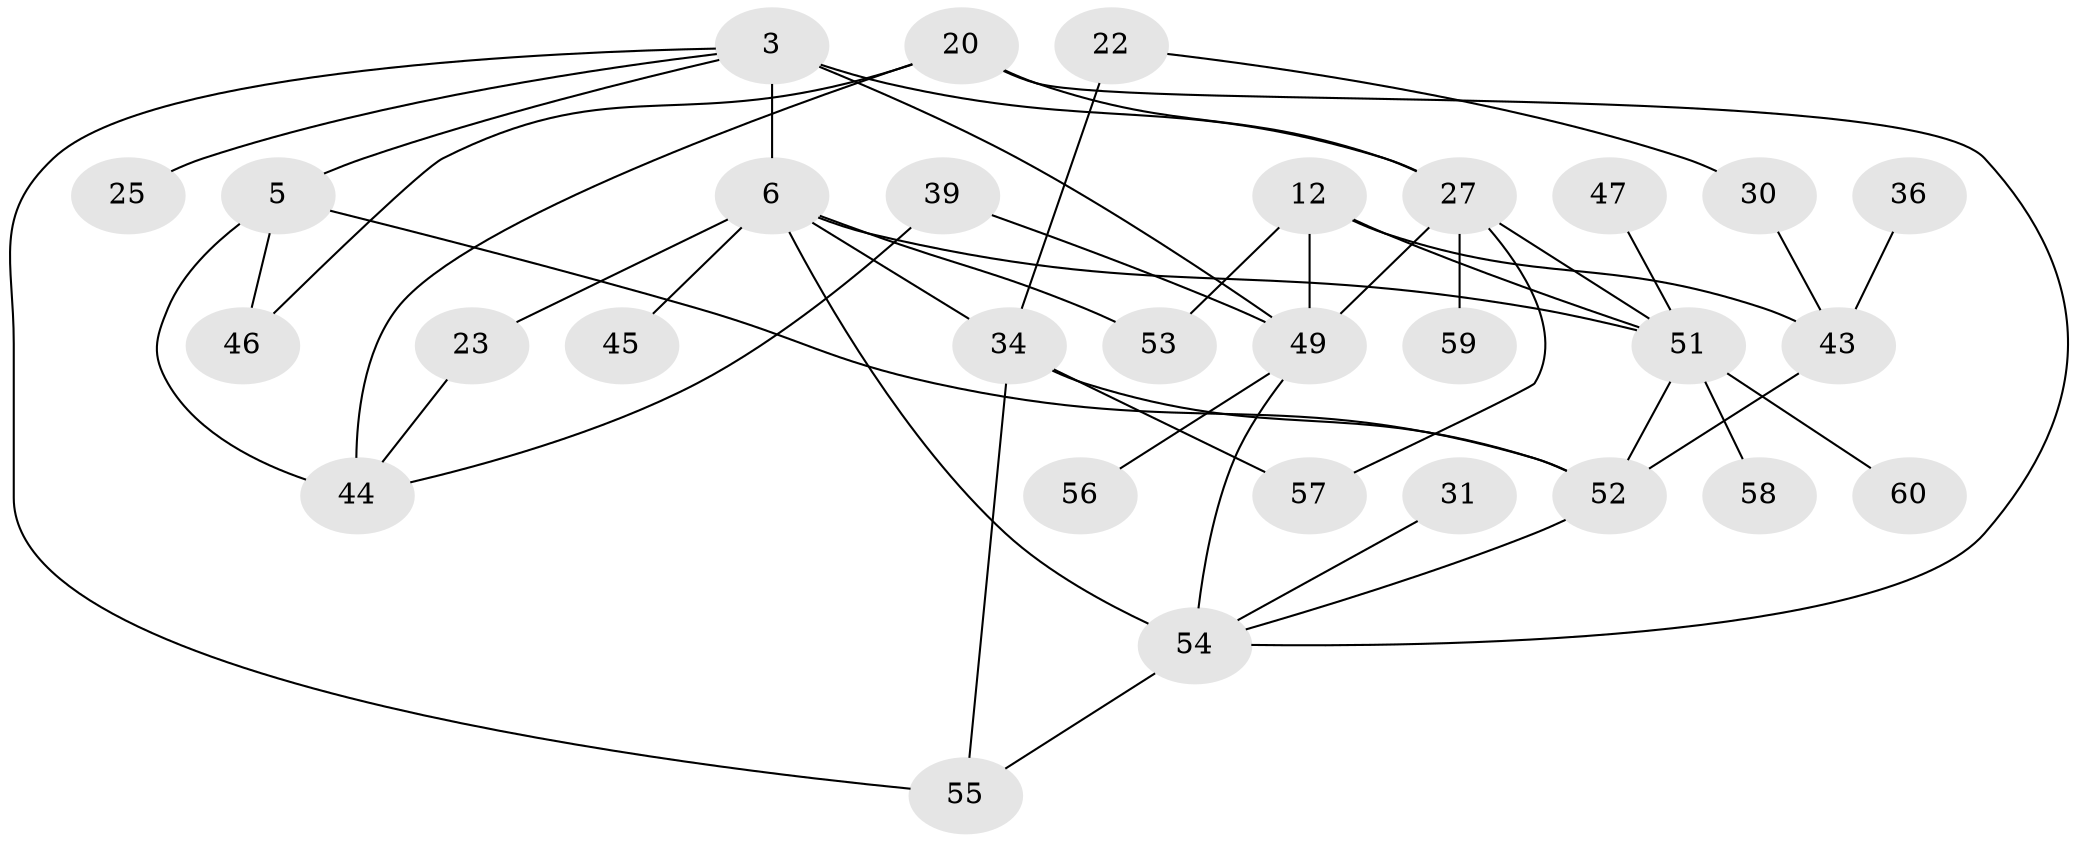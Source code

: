 // original degree distribution, {6: 0.06666666666666667, 5: 0.15, 2: 0.23333333333333334, 4: 0.13333333333333333, 3: 0.16666666666666666, 1: 0.25}
// Generated by graph-tools (version 1.1) at 2025/42/03/09/25 04:42:23]
// undirected, 30 vertices, 47 edges
graph export_dot {
graph [start="1"]
  node [color=gray90,style=filled];
  3 [super="+2"];
  5;
  6 [super="+1"];
  12;
  20 [super="+14"];
  22;
  23;
  25;
  27 [super="+8+19"];
  30 [super="+26"];
  31;
  34 [super="+11"];
  36;
  39 [super="+21"];
  43 [super="+18"];
  44 [super="+13"];
  45;
  46 [super="+40"];
  47;
  49 [super="+48+29"];
  51 [super="+50+42"];
  52 [super="+16+32+35"];
  53;
  54 [super="+10"];
  55 [super="+4"];
  56;
  57;
  58;
  59;
  60;
  3 -- 5 [weight=2];
  3 -- 6 [weight=2];
  3 -- 25;
  3 -- 55;
  3 -- 27 [weight=2];
  3 -- 49;
  5 -- 44 [weight=2];
  5 -- 52;
  5 -- 46;
  6 -- 34;
  6 -- 53;
  6 -- 23;
  6 -- 45;
  6 -- 54;
  6 -- 51 [weight=2];
  12 -- 43 [weight=2];
  12 -- 53;
  12 -- 51 [weight=2];
  12 -- 49;
  20 -- 27 [weight=2];
  20 -- 44;
  20 -- 54;
  20 -- 46;
  22 -- 34 [weight=2];
  22 -- 30;
  23 -- 44;
  27 -- 59;
  27 -- 57;
  27 -- 51;
  27 -- 49;
  30 -- 43;
  31 -- 54;
  34 -- 55;
  34 -- 57;
  34 -- 52;
  36 -- 43;
  39 -- 44;
  39 -- 49;
  43 -- 52;
  47 -- 51;
  49 -- 54 [weight=2];
  49 -- 56;
  51 -- 52;
  51 -- 58;
  51 -- 60;
  52 -- 54;
  54 -- 55;
}
